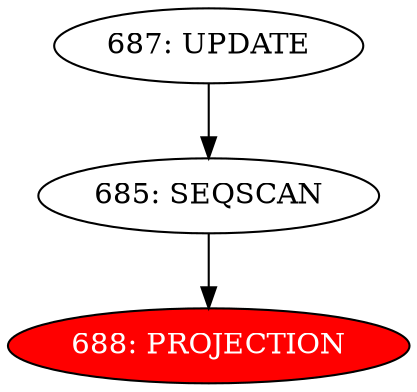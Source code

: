digraph name {
685 [label="685: SEQSCAN" ];
685 -> 688;
688 [label="688: PROJECTION" fontcolor="white" style="filled" fillcolor="red"];
687 [label="687: UPDATE" ];
687 -> 685;

}

